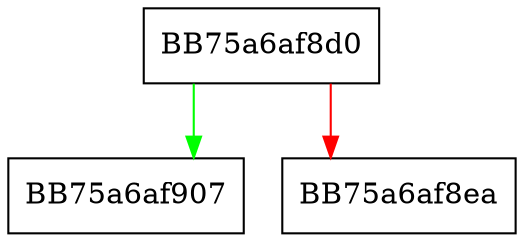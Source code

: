 digraph footerpage___tostring {
  node [shape="box"];
  graph [splines=ortho];
  BB75a6af8d0 -> BB75a6af907 [color="green"];
  BB75a6af8d0 -> BB75a6af8ea [color="red"];
}